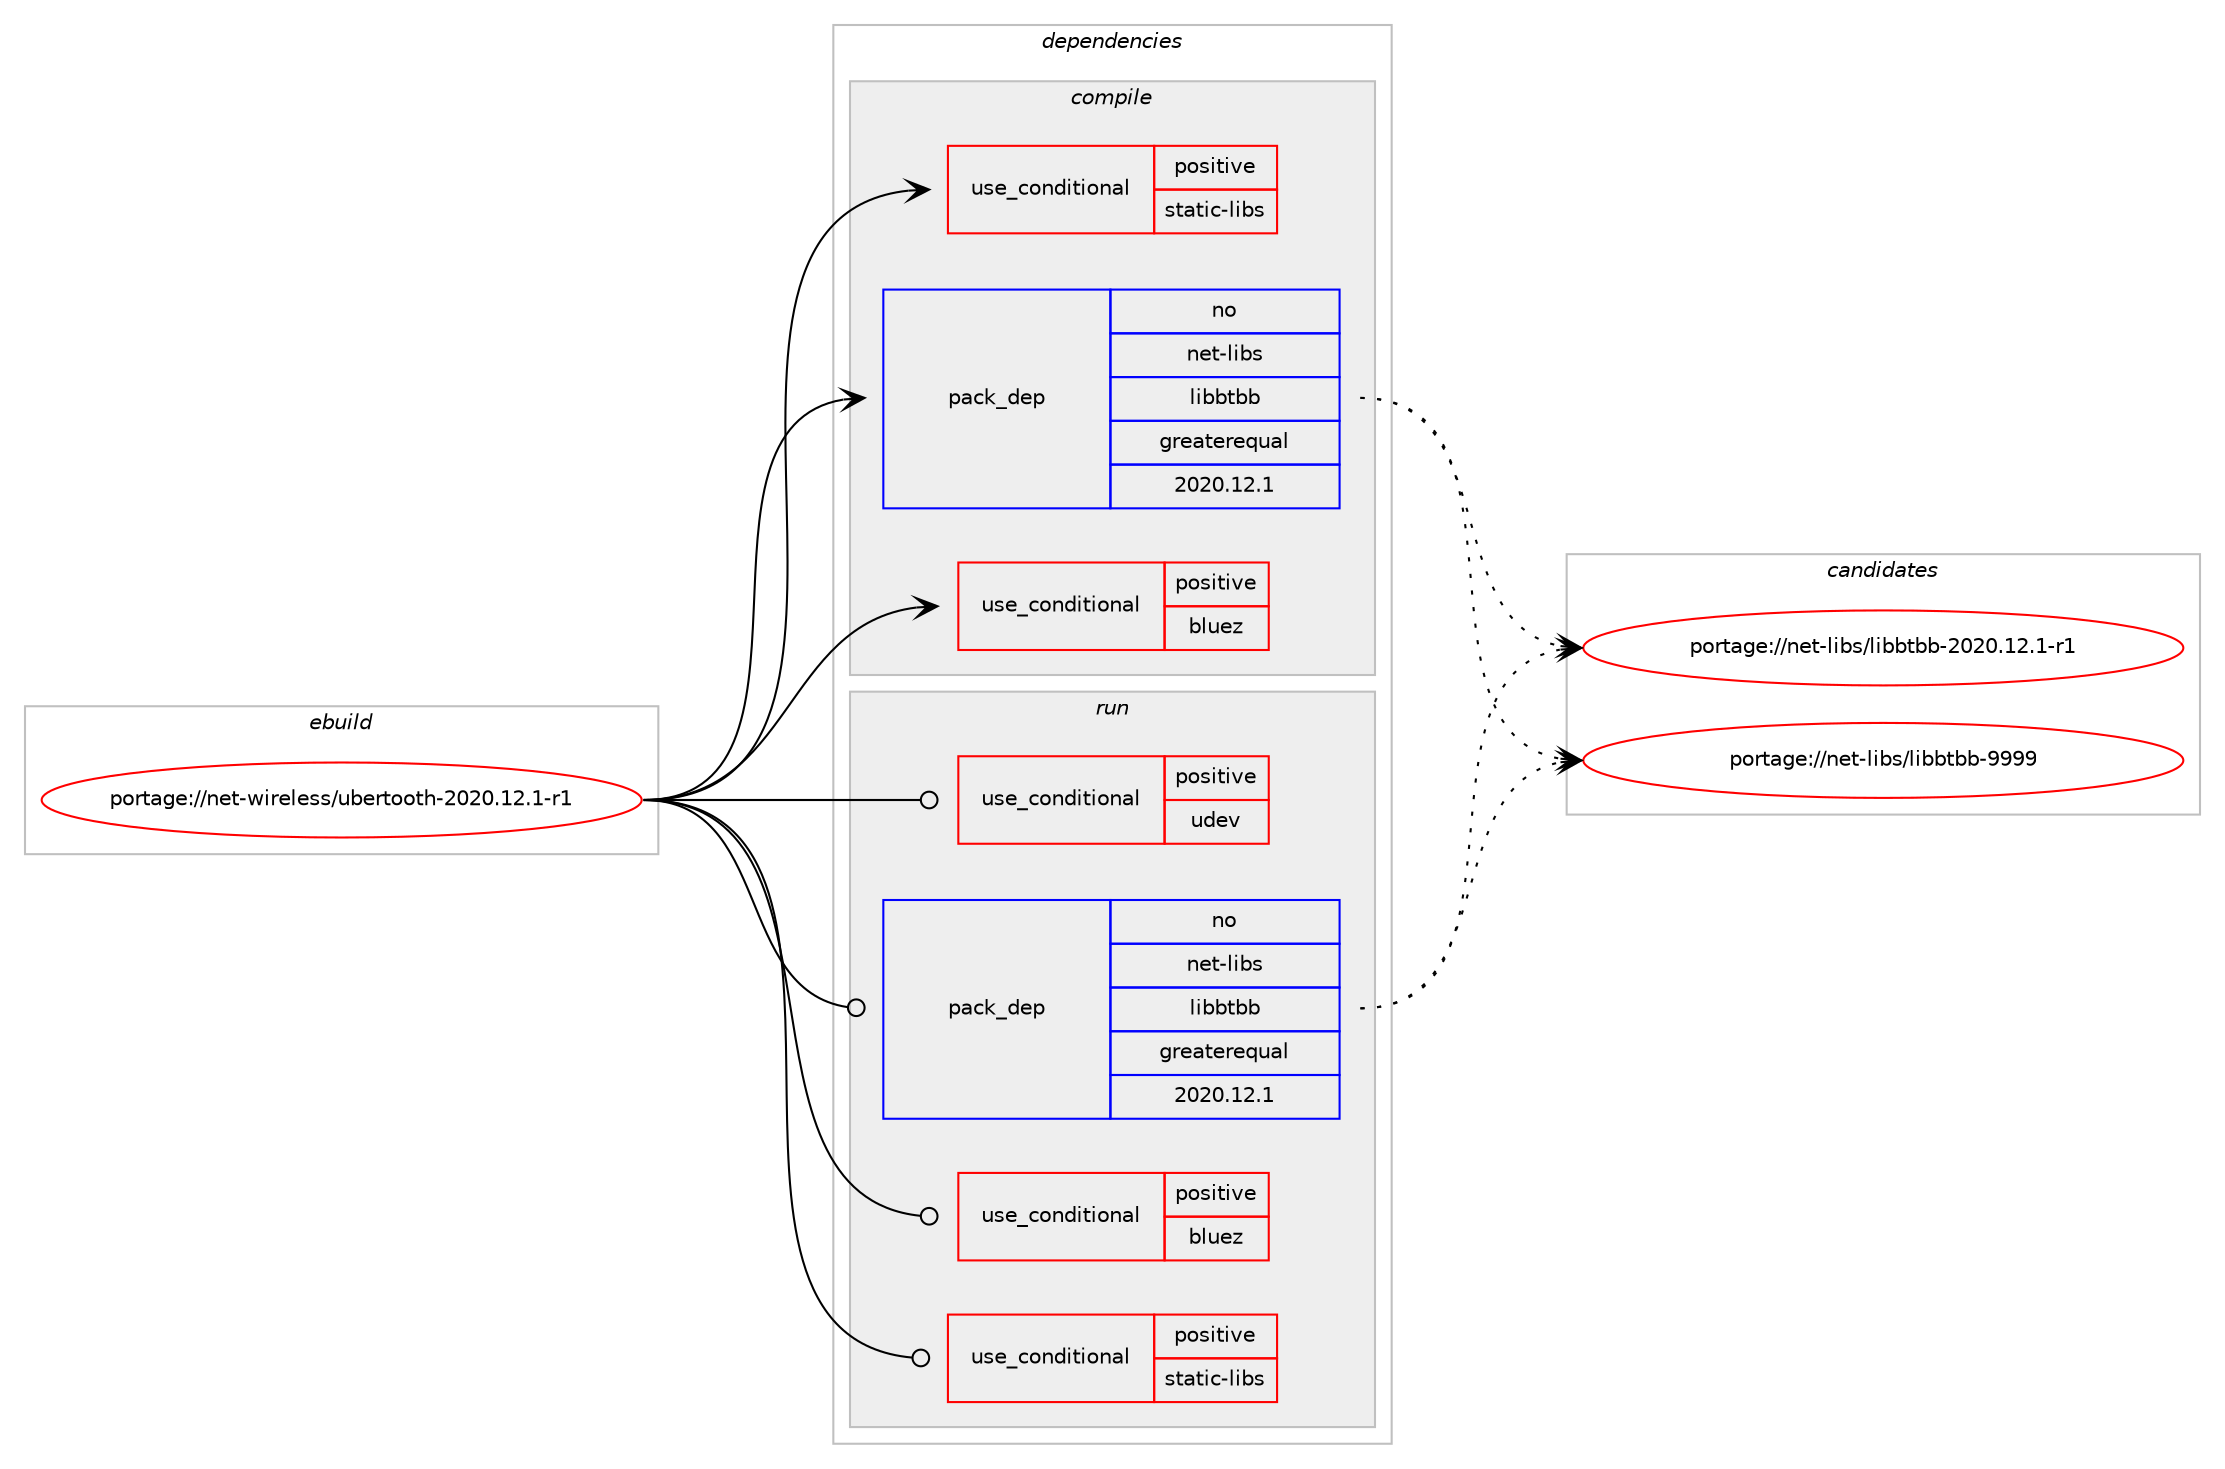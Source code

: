 digraph prolog {

# *************
# Graph options
# *************

newrank=true;
concentrate=true;
compound=true;
graph [rankdir=LR,fontname=Helvetica,fontsize=10,ranksep=1.5];#, ranksep=2.5, nodesep=0.2];
edge  [arrowhead=vee];
node  [fontname=Helvetica,fontsize=10];

# **********
# The ebuild
# **********

subgraph cluster_leftcol {
color=gray;
rank=same;
label=<<i>ebuild</i>>;
id [label="portage://net-wireless/ubertooth-2020.12.1-r1", color=red, width=4, href="../net-wireless/ubertooth-2020.12.1-r1.svg"];
}

# ****************
# The dependencies
# ****************

subgraph cluster_midcol {
color=gray;
label=<<i>dependencies</i>>;
subgraph cluster_compile {
fillcolor="#eeeeee";
style=filled;
label=<<i>compile</i>>;
subgraph cond100914 {
dependency196997 [label=<<TABLE BORDER="0" CELLBORDER="1" CELLSPACING="0" CELLPADDING="4"><TR><TD ROWSPAN="3" CELLPADDING="10">use_conditional</TD></TR><TR><TD>positive</TD></TR><TR><TD>bluez</TD></TR></TABLE>>, shape=none, color=red];
# *** BEGIN UNKNOWN DEPENDENCY TYPE (TODO) ***
# dependency196997 -> package_dependency(portage://net-wireless/ubertooth-2020.12.1-r1,install,no,net-wireless,bluez,none,[,,],any_same_slot,[])
# *** END UNKNOWN DEPENDENCY TYPE (TODO) ***

}
id:e -> dependency196997:w [weight=20,style="solid",arrowhead="vee"];
subgraph cond100915 {
dependency196998 [label=<<TABLE BORDER="0" CELLBORDER="1" CELLSPACING="0" CELLPADDING="4"><TR><TD ROWSPAN="3" CELLPADDING="10">use_conditional</TD></TR><TR><TD>positive</TD></TR><TR><TD>static-libs</TD></TR></TABLE>>, shape=none, color=red];
# *** BEGIN UNKNOWN DEPENDENCY TYPE (TODO) ***
# dependency196998 -> package_dependency(portage://net-wireless/ubertooth-2020.12.1-r1,install,no,dev-libs,libusb,none,[,,],[],[use(enable(static-libs),none)])
# *** END UNKNOWN DEPENDENCY TYPE (TODO) ***

}
id:e -> dependency196998:w [weight=20,style="solid",arrowhead="vee"];
subgraph pack93341 {
dependency196999 [label=<<TABLE BORDER="0" CELLBORDER="1" CELLSPACING="0" CELLPADDING="4" WIDTH="220"><TR><TD ROWSPAN="6" CELLPADDING="30">pack_dep</TD></TR><TR><TD WIDTH="110">no</TD></TR><TR><TD>net-libs</TD></TR><TR><TD>libbtbb</TD></TR><TR><TD>greaterequal</TD></TR><TR><TD>2020.12.1</TD></TR></TABLE>>, shape=none, color=blue];
}
id:e -> dependency196999:w [weight=20,style="solid",arrowhead="vee"];
# *** BEGIN UNKNOWN DEPENDENCY TYPE (TODO) ***
# id -> package_dependency(portage://net-wireless/ubertooth-2020.12.1-r1,install,no,virtual,libusb,none,[,,],[slot(1)],[])
# *** END UNKNOWN DEPENDENCY TYPE (TODO) ***

}
subgraph cluster_compileandrun {
fillcolor="#eeeeee";
style=filled;
label=<<i>compile and run</i>>;
}
subgraph cluster_run {
fillcolor="#eeeeee";
style=filled;
label=<<i>run</i>>;
subgraph cond100916 {
dependency197000 [label=<<TABLE BORDER="0" CELLBORDER="1" CELLSPACING="0" CELLPADDING="4"><TR><TD ROWSPAN="3" CELLPADDING="10">use_conditional</TD></TR><TR><TD>positive</TD></TR><TR><TD>bluez</TD></TR></TABLE>>, shape=none, color=red];
# *** BEGIN UNKNOWN DEPENDENCY TYPE (TODO) ***
# dependency197000 -> package_dependency(portage://net-wireless/ubertooth-2020.12.1-r1,run,no,net-wireless,bluez,none,[,,],any_same_slot,[])
# *** END UNKNOWN DEPENDENCY TYPE (TODO) ***

}
id:e -> dependency197000:w [weight=20,style="solid",arrowhead="odot"];
subgraph cond100917 {
dependency197001 [label=<<TABLE BORDER="0" CELLBORDER="1" CELLSPACING="0" CELLPADDING="4"><TR><TD ROWSPAN="3" CELLPADDING="10">use_conditional</TD></TR><TR><TD>positive</TD></TR><TR><TD>static-libs</TD></TR></TABLE>>, shape=none, color=red];
# *** BEGIN UNKNOWN DEPENDENCY TYPE (TODO) ***
# dependency197001 -> package_dependency(portage://net-wireless/ubertooth-2020.12.1-r1,run,no,dev-libs,libusb,none,[,,],[],[use(enable(static-libs),none)])
# *** END UNKNOWN DEPENDENCY TYPE (TODO) ***

}
id:e -> dependency197001:w [weight=20,style="solid",arrowhead="odot"];
subgraph cond100918 {
dependency197002 [label=<<TABLE BORDER="0" CELLBORDER="1" CELLSPACING="0" CELLPADDING="4"><TR><TD ROWSPAN="3" CELLPADDING="10">use_conditional</TD></TR><TR><TD>positive</TD></TR><TR><TD>udev</TD></TR></TABLE>>, shape=none, color=red];
# *** BEGIN UNKNOWN DEPENDENCY TYPE (TODO) ***
# dependency197002 -> package_dependency(portage://net-wireless/ubertooth-2020.12.1-r1,run,no,virtual,udev,none,[,,],[],[])
# *** END UNKNOWN DEPENDENCY TYPE (TODO) ***

}
id:e -> dependency197002:w [weight=20,style="solid",arrowhead="odot"];
subgraph pack93342 {
dependency197003 [label=<<TABLE BORDER="0" CELLBORDER="1" CELLSPACING="0" CELLPADDING="4" WIDTH="220"><TR><TD ROWSPAN="6" CELLPADDING="30">pack_dep</TD></TR><TR><TD WIDTH="110">no</TD></TR><TR><TD>net-libs</TD></TR><TR><TD>libbtbb</TD></TR><TR><TD>greaterequal</TD></TR><TR><TD>2020.12.1</TD></TR></TABLE>>, shape=none, color=blue];
}
id:e -> dependency197003:w [weight=20,style="solid",arrowhead="odot"];
# *** BEGIN UNKNOWN DEPENDENCY TYPE (TODO) ***
# id -> package_dependency(portage://net-wireless/ubertooth-2020.12.1-r1,run,no,virtual,libusb,none,[,,],[slot(1)],[])
# *** END UNKNOWN DEPENDENCY TYPE (TODO) ***

}
}

# **************
# The candidates
# **************

subgraph cluster_choices {
rank=same;
color=gray;
label=<<i>candidates</i>>;

subgraph choice93341 {
color=black;
nodesep=1;
choice11010111645108105981154710810598981169898455048504846495046494511449 [label="portage://net-libs/libbtbb-2020.12.1-r1", color=red, width=4,href="../net-libs/libbtbb-2020.12.1-r1.svg"];
choice110101116451081059811547108105989811698984557575757 [label="portage://net-libs/libbtbb-9999", color=red, width=4,href="../net-libs/libbtbb-9999.svg"];
dependency196999:e -> choice11010111645108105981154710810598981169898455048504846495046494511449:w [style=dotted,weight="100"];
dependency196999:e -> choice110101116451081059811547108105989811698984557575757:w [style=dotted,weight="100"];
}
subgraph choice93342 {
color=black;
nodesep=1;
choice11010111645108105981154710810598981169898455048504846495046494511449 [label="portage://net-libs/libbtbb-2020.12.1-r1", color=red, width=4,href="../net-libs/libbtbb-2020.12.1-r1.svg"];
choice110101116451081059811547108105989811698984557575757 [label="portage://net-libs/libbtbb-9999", color=red, width=4,href="../net-libs/libbtbb-9999.svg"];
dependency197003:e -> choice11010111645108105981154710810598981169898455048504846495046494511449:w [style=dotted,weight="100"];
dependency197003:e -> choice110101116451081059811547108105989811698984557575757:w [style=dotted,weight="100"];
}
}

}
